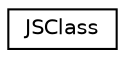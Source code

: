digraph "Graphical Class Hierarchy"
{
 // LATEX_PDF_SIZE
  edge [fontname="Helvetica",fontsize="10",labelfontname="Helvetica",labelfontsize="10"];
  node [fontname="Helvetica",fontsize="10",shape=record];
  rankdir="LR";
  Node0 [label="JSClass",height=0.2,width=0.4,color="black", fillcolor="white", style="filled",URL="$structJSClass.html",tooltip=" "];
}
